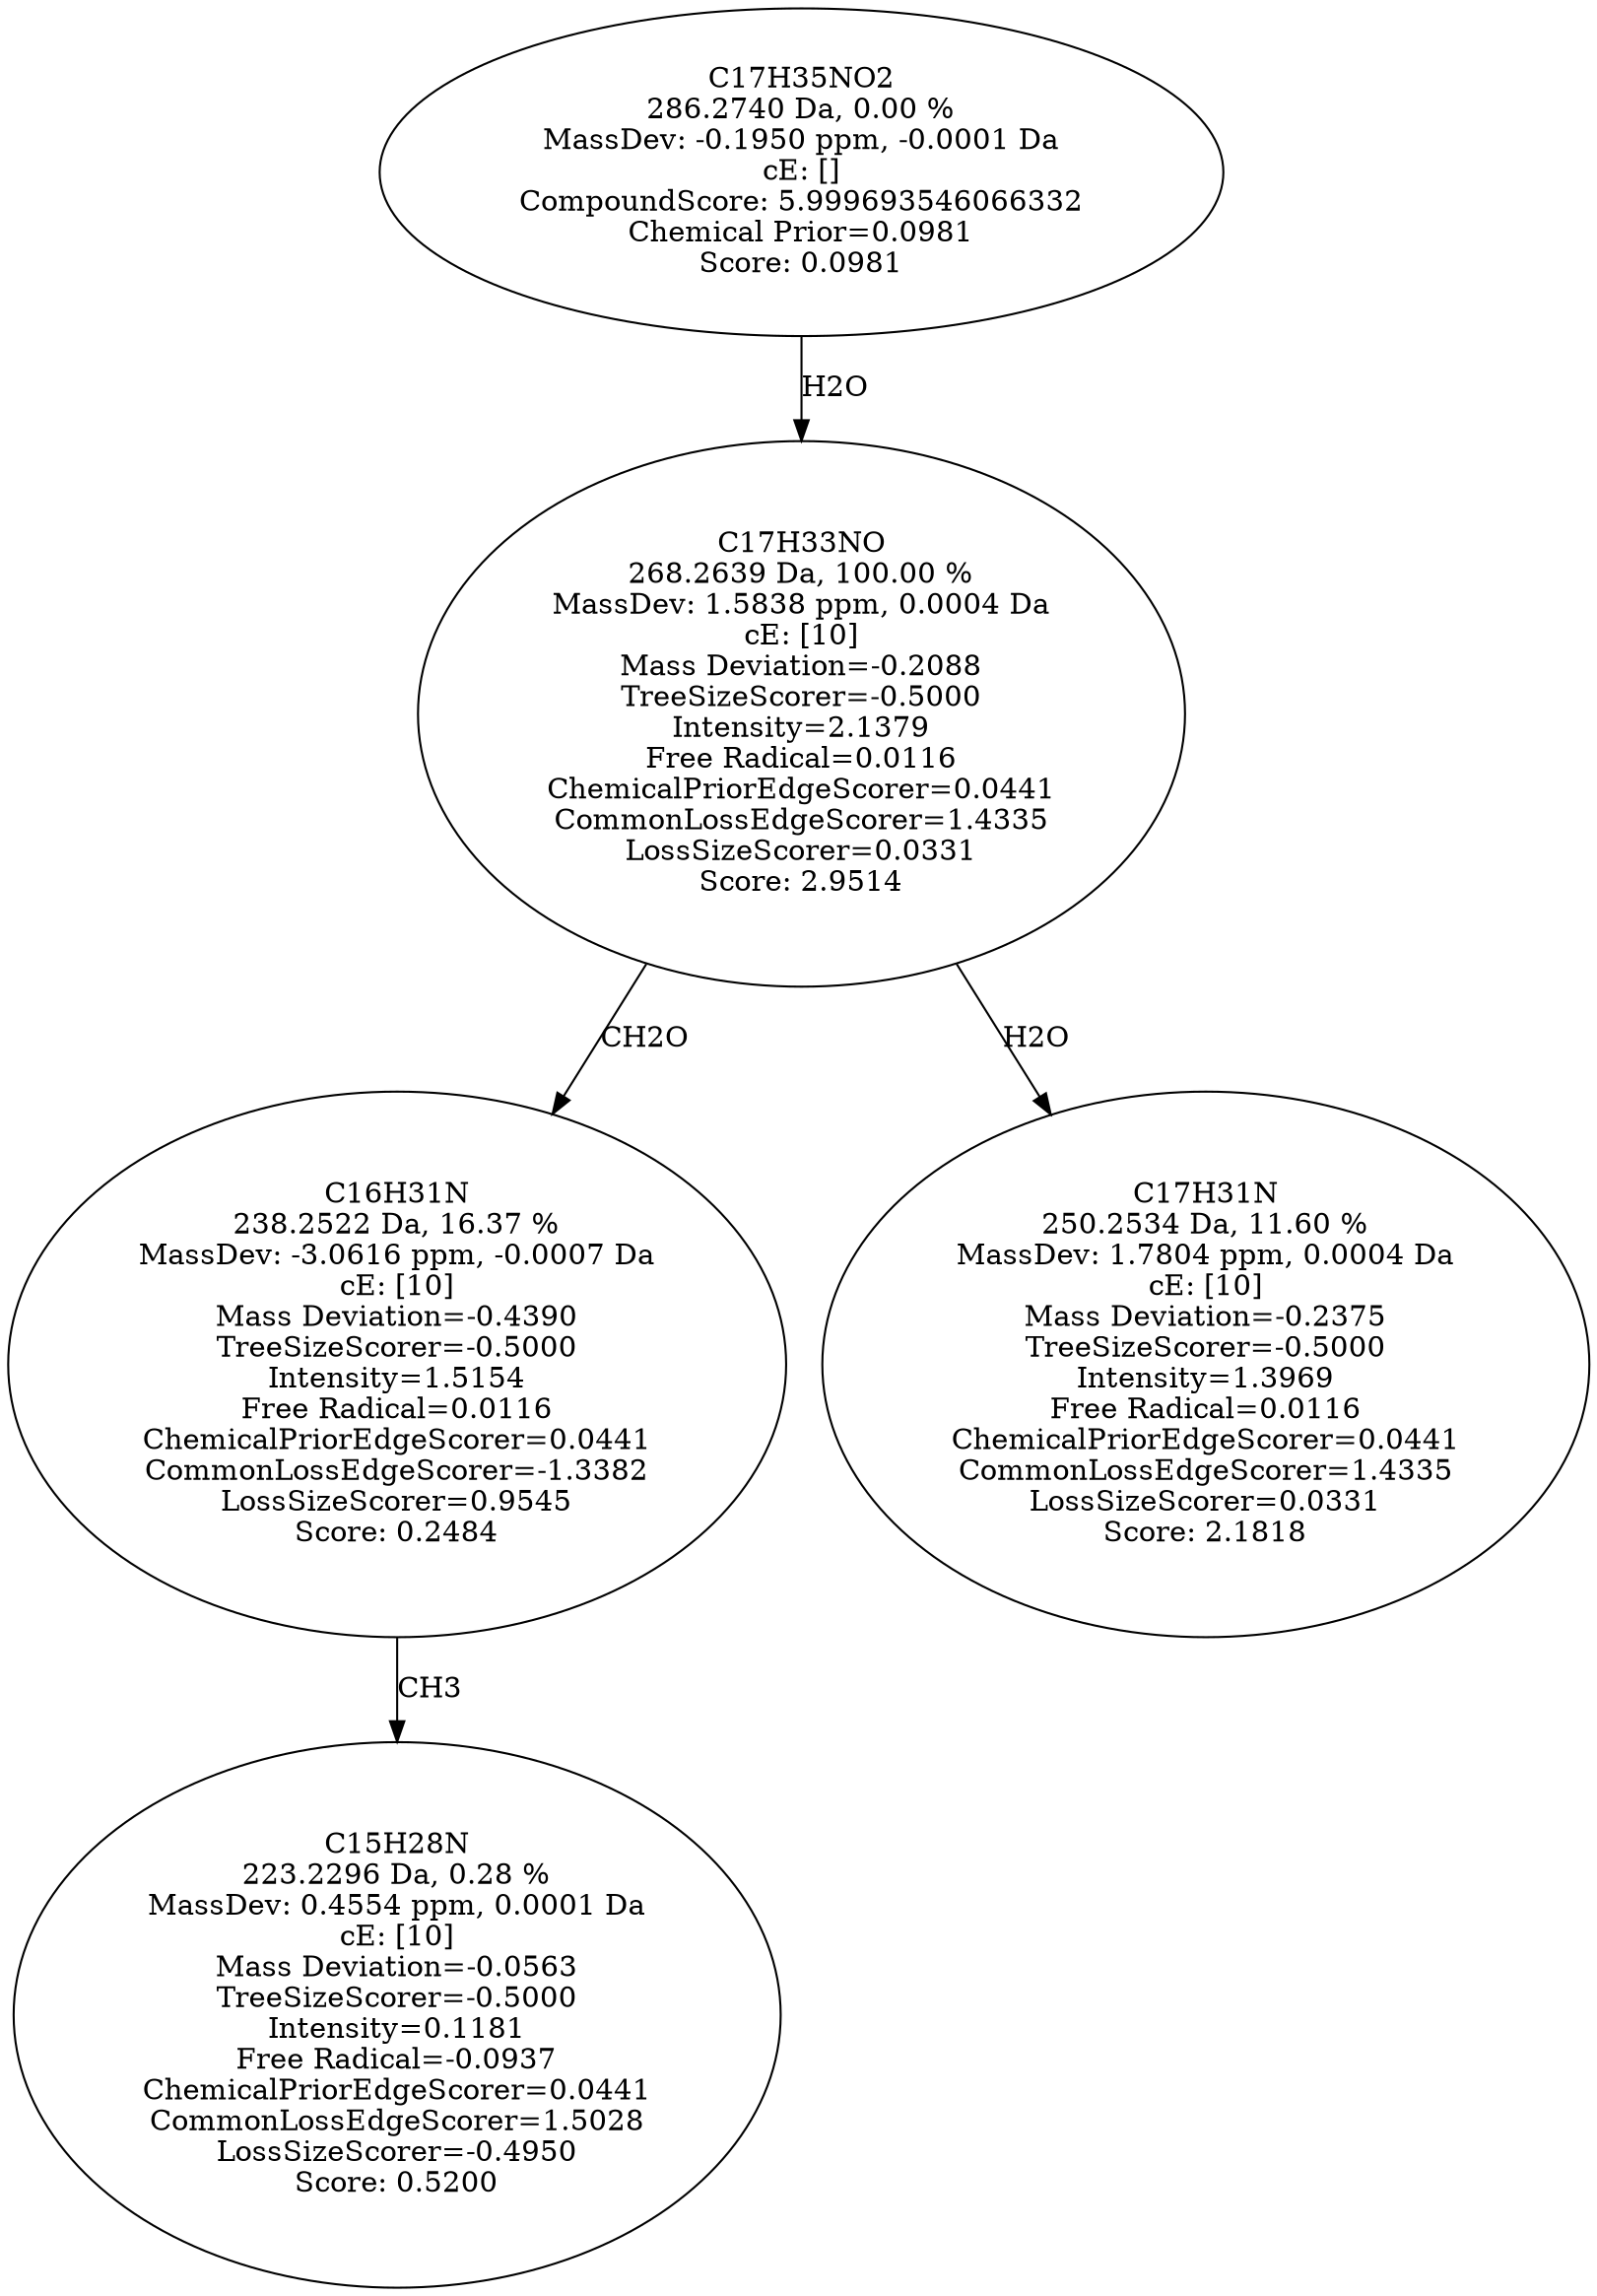 strict digraph {
v1 [label="C15H28N\n223.2296 Da, 0.28 %\nMassDev: 0.4554 ppm, 0.0001 Da\ncE: [10]\nMass Deviation=-0.0563\nTreeSizeScorer=-0.5000\nIntensity=0.1181\nFree Radical=-0.0937\nChemicalPriorEdgeScorer=0.0441\nCommonLossEdgeScorer=1.5028\nLossSizeScorer=-0.4950\nScore: 0.5200"];
v2 [label="C16H31N\n238.2522 Da, 16.37 %\nMassDev: -3.0616 ppm, -0.0007 Da\ncE: [10]\nMass Deviation=-0.4390\nTreeSizeScorer=-0.5000\nIntensity=1.5154\nFree Radical=0.0116\nChemicalPriorEdgeScorer=0.0441\nCommonLossEdgeScorer=-1.3382\nLossSizeScorer=0.9545\nScore: 0.2484"];
v3 [label="C17H31N\n250.2534 Da, 11.60 %\nMassDev: 1.7804 ppm, 0.0004 Da\ncE: [10]\nMass Deviation=-0.2375\nTreeSizeScorer=-0.5000\nIntensity=1.3969\nFree Radical=0.0116\nChemicalPriorEdgeScorer=0.0441\nCommonLossEdgeScorer=1.4335\nLossSizeScorer=0.0331\nScore: 2.1818"];
v4 [label="C17H33NO\n268.2639 Da, 100.00 %\nMassDev: 1.5838 ppm, 0.0004 Da\ncE: [10]\nMass Deviation=-0.2088\nTreeSizeScorer=-0.5000\nIntensity=2.1379\nFree Radical=0.0116\nChemicalPriorEdgeScorer=0.0441\nCommonLossEdgeScorer=1.4335\nLossSizeScorer=0.0331\nScore: 2.9514"];
v5 [label="C17H35NO2\n286.2740 Da, 0.00 %\nMassDev: -0.1950 ppm, -0.0001 Da\ncE: []\nCompoundScore: 5.999693546066332\nChemical Prior=0.0981\nScore: 0.0981"];
v2 -> v1 [label="CH3"];
v4 -> v2 [label="CH2O"];
v4 -> v3 [label="H2O"];
v5 -> v4 [label="H2O"];
}